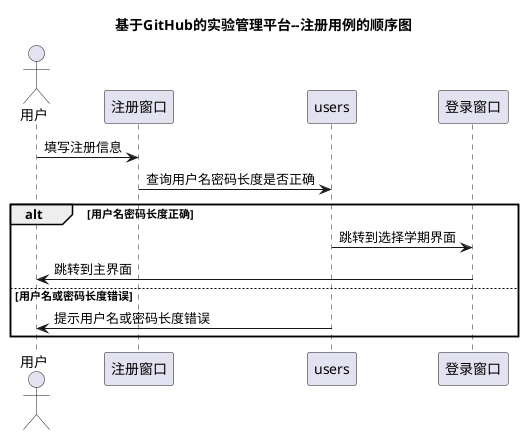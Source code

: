 @startuml
title 基于GitHub的实验管理平台--注册用例的顺序图
actor 用户
用户 -> 注册窗口: 填写注册信息
注册窗口 ->users:查询用户名密码长度是否正确
alt 用户名密码长度正确
    users->登录窗口:跳转到选择学期界面
    登录窗口->用户:跳转到主界面
else 用户名或密码长度错误
    users->用户:提示用户名或密码长度错误
end
@enduml